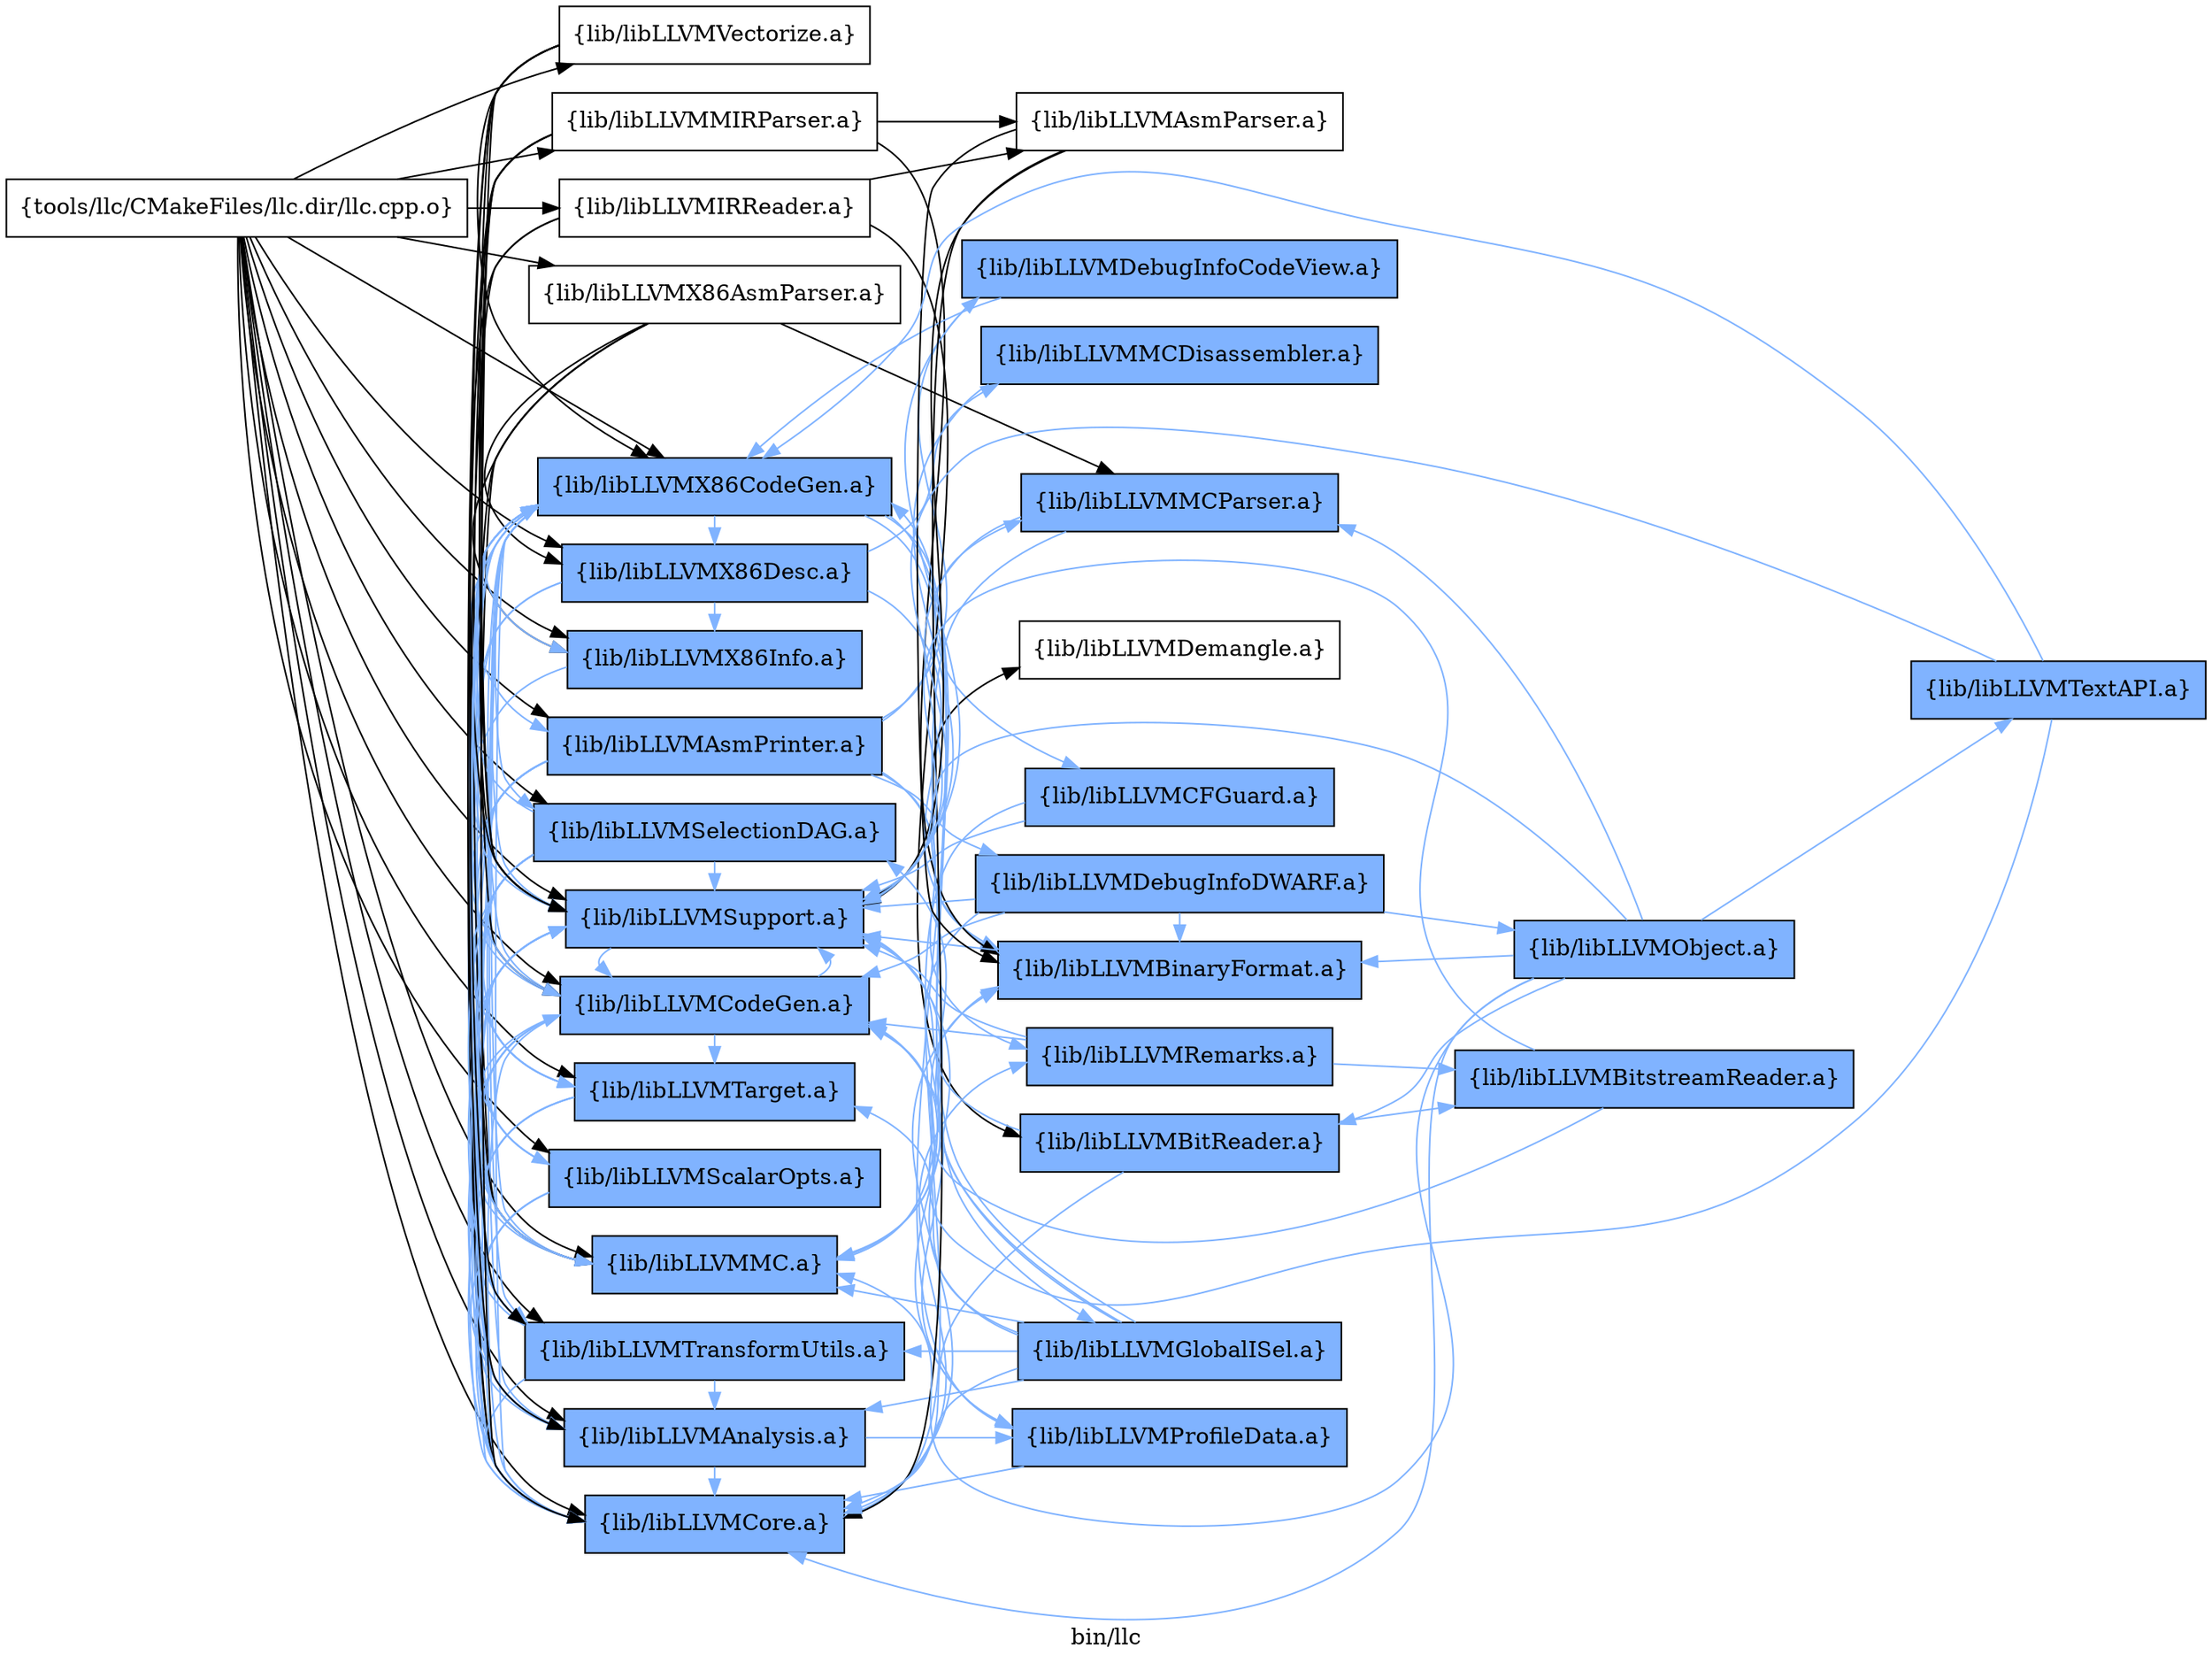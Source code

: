 digraph "bin/llc" {
	label="bin/llc";
	rankdir=LR;
	{ rank=same; Node0x55d3d39dbfd8;  }
	{ rank=same; Node0x55d3d39d1538; Node0x55d3d39d1038; Node0x55d3d39d1df8; Node0x55d3d39d18f8; Node0x55d3d39d27f8; Node0x55d3d39cefb8; Node0x55d3d39ceab8; Node0x55d3d39ce0b8; Node0x55d3d39ce5b8; Node0x55d3d39cfff8; Node0x55d3d39cf148; Node0x55d3d39cbfe8; Node0x55d3d39cc538; Node0x55d3d39bed48; Node0x55d3d39c0f58; Node0x55d3d39c0aa8; Node0x55d3d39c0558;  }
	{ rank=same; Node0x55d3d39d6538; Node0x55d3d39bc958; Node0x55d3d39be758; Node0x55d3d39d5b38; Node0x55d3d39c0288; Node0x55d3d39d3fb8; Node0x55d3d39cf5f8; Node0x55d3d39bd448; Node0x55d3d39d4878; Node0x55d3d39d22f8; Node0x55d3d39d4378; Node0x55d3d39cc1c8;  }
	{ rank=same; Node0x55d3d39d30b8; Node0x55d3d39d5638;  }

	Node0x55d3d39dbfd8 [shape=record,shape=box,group=0,label="{tools/llc/CMakeFiles/llc.dir/llc.cpp.o}"];
	Node0x55d3d39dbfd8 -> Node0x55d3d39d1538;
	Node0x55d3d39dbfd8 -> Node0x55d3d39d1038;
	Node0x55d3d39dbfd8 -> Node0x55d3d39d1df8;
	Node0x55d3d39dbfd8 -> Node0x55d3d39d18f8;
	Node0x55d3d39dbfd8 -> Node0x55d3d39d27f8;
	Node0x55d3d39dbfd8 -> Node0x55d3d39cefb8;
	Node0x55d3d39dbfd8 -> Node0x55d3d39ceab8;
	Node0x55d3d39dbfd8 -> Node0x55d3d39ce0b8;
	Node0x55d3d39dbfd8 -> Node0x55d3d39ce5b8;
	Node0x55d3d39dbfd8 -> Node0x55d3d39cfff8;
	Node0x55d3d39dbfd8 -> Node0x55d3d39cf148;
	Node0x55d3d39dbfd8 -> Node0x55d3d39cbfe8;
	Node0x55d3d39dbfd8 -> Node0x55d3d39cc538;
	Node0x55d3d39dbfd8 -> Node0x55d3d39bed48;
	Node0x55d3d39dbfd8 -> Node0x55d3d39c0f58;
	Node0x55d3d39dbfd8 -> Node0x55d3d39c0aa8;
	Node0x55d3d39dbfd8 -> Node0x55d3d39c0558;
	Node0x55d3d39d1538 [shape=record,shape=box,group=0,label="{lib/libLLVMX86AsmParser.a}"];
	Node0x55d3d39d1538 -> Node0x55d3d39d1df8;
	Node0x55d3d39d1538 -> Node0x55d3d39d18f8;
	Node0x55d3d39d1538 -> Node0x55d3d39cfff8;
	Node0x55d3d39d1538 -> Node0x55d3d39bed48;
	Node0x55d3d39d1538 -> Node0x55d3d39d6538;
	Node0x55d3d39d1038 [shape=record,shape=box,group=1,style=filled,fillcolor="0.600000 0.5 1",label="{lib/libLLVMX86CodeGen.a}"];
	Node0x55d3d39d1038 -> Node0x55d3d39d1df8[color="0.600000 0.5 1"];
	Node0x55d3d39d1038 -> Node0x55d3d39d18f8[color="0.600000 0.5 1"];
	Node0x55d3d39d1038 -> Node0x55d3d39ceab8[color="0.600000 0.5 1"];
	Node0x55d3d39d1038 -> Node0x55d3d39cefb8[color="0.600000 0.5 1"];
	Node0x55d3d39d1038 -> Node0x55d3d39ce0b8[color="0.600000 0.5 1"];
	Node0x55d3d39d1038 -> Node0x55d3d39cfff8[color="0.600000 0.5 1"];
	Node0x55d3d39d1038 -> Node0x55d3d39bed48[color="0.600000 0.5 1"];
	Node0x55d3d39d1038 -> Node0x55d3d39d27f8[color="0.600000 0.5 1"];
	Node0x55d3d39d1038 -> Node0x55d3d39cc538[color="0.600000 0.5 1"];
	Node0x55d3d39d1038 -> Node0x55d3d39c0f58[color="0.600000 0.5 1"];
	Node0x55d3d39d1038 -> Node0x55d3d39bc958[color="0.600000 0.5 1"];
	Node0x55d3d39d1038 -> Node0x55d3d39be758[color="0.600000 0.5 1"];
	Node0x55d3d39d1038 -> Node0x55d3d39d5b38[color="0.600000 0.5 1"];
	Node0x55d3d39d1038 -> Node0x55d3d39c0aa8[color="0.600000 0.5 1"];
	Node0x55d3d39d1df8 [shape=record,shape=box,group=1,style=filled,fillcolor="0.600000 0.5 1",label="{lib/libLLVMX86Desc.a}"];
	Node0x55d3d39d1df8 -> Node0x55d3d39cfff8[color="0.600000 0.5 1"];
	Node0x55d3d39d1df8 -> Node0x55d3d39bed48[color="0.600000 0.5 1"];
	Node0x55d3d39d1df8 -> Node0x55d3d39d18f8[color="0.600000 0.5 1"];
	Node0x55d3d39d1df8 -> Node0x55d3d39c0288[color="0.600000 0.5 1"];
	Node0x55d3d39d1df8 -> Node0x55d3d39d3fb8[color="0.600000 0.5 1"];
	Node0x55d3d39d18f8 [shape=record,shape=box,group=1,style=filled,fillcolor="0.600000 0.5 1",label="{lib/libLLVMX86Info.a}"];
	Node0x55d3d39d18f8 -> Node0x55d3d39bed48[color="0.600000 0.5 1"];
	Node0x55d3d39d27f8 [shape=record,shape=box,group=1,style=filled,fillcolor="0.600000 0.5 1",label="{lib/libLLVMAnalysis.a}"];
	Node0x55d3d39d27f8 -> Node0x55d3d39d1038[color="0.600000 0.5 1"];
	Node0x55d3d39d27f8 -> Node0x55d3d39ce0b8[color="0.600000 0.5 1"];
	Node0x55d3d39d27f8 -> Node0x55d3d39bed48[color="0.600000 0.5 1"];
	Node0x55d3d39d27f8 -> Node0x55d3d39d5b38[color="0.600000 0.5 1"];
	Node0x55d3d39cefb8 [shape=record,shape=box,group=1,style=filled,fillcolor="0.600000 0.5 1",label="{lib/libLLVMCodeGen.a}"];
	Node0x55d3d39cefb8 -> Node0x55d3d39d1038[color="0.600000 0.5 1"];
	Node0x55d3d39cefb8 -> Node0x55d3d39ce0b8[color="0.600000 0.5 1"];
	Node0x55d3d39cefb8 -> Node0x55d3d39bed48[color="0.600000 0.5 1"];
	Node0x55d3d39cefb8 -> Node0x55d3d39cfff8[color="0.600000 0.5 1"];
	Node0x55d3d39cefb8 -> Node0x55d3d39d27f8[color="0.600000 0.5 1"];
	Node0x55d3d39cefb8 -> Node0x55d3d39c0aa8[color="0.600000 0.5 1"];
	Node0x55d3d39cefb8 -> Node0x55d3d39c0f58[color="0.600000 0.5 1"];
	Node0x55d3d39cefb8 -> Node0x55d3d39d5b38[color="0.600000 0.5 1"];
	Node0x55d3d39cefb8 -> Node0x55d3d39cbfe8[color="0.600000 0.5 1"];
	Node0x55d3d39ceab8 [shape=record,shape=box,group=1,style=filled,fillcolor="0.600000 0.5 1",label="{lib/libLLVMAsmPrinter.a}"];
	Node0x55d3d39ceab8 -> Node0x55d3d39d27f8[color="0.600000 0.5 1"];
	Node0x55d3d39ceab8 -> Node0x55d3d39cefb8[color="0.600000 0.5 1"];
	Node0x55d3d39ceab8 -> Node0x55d3d39ce0b8[color="0.600000 0.5 1"];
	Node0x55d3d39ceab8 -> Node0x55d3d39cfff8[color="0.600000 0.5 1"];
	Node0x55d3d39ceab8 -> Node0x55d3d39cf5f8[color="0.600000 0.5 1"];
	Node0x55d3d39ceab8 -> Node0x55d3d39bed48[color="0.600000 0.5 1"];
	Node0x55d3d39ceab8 -> Node0x55d3d39c0f58[color="0.600000 0.5 1"];
	Node0x55d3d39ceab8 -> Node0x55d3d39d3fb8[color="0.600000 0.5 1"];
	Node0x55d3d39ceab8 -> Node0x55d3d39d6538[color="0.600000 0.5 1"];
	Node0x55d3d39ceab8 -> Node0x55d3d39bd448[color="0.600000 0.5 1"];
	Node0x55d3d39ceab8 -> Node0x55d3d39d4878[color="0.600000 0.5 1"];
	Node0x55d3d39ce0b8 [shape=record,shape=box,group=1,style=filled,fillcolor="0.600000 0.5 1",label="{lib/libLLVMCore.a}"];
	Node0x55d3d39ce0b8 -> Node0x55d3d39bed48[color="0.600000 0.5 1"];
	Node0x55d3d39ce0b8 -> Node0x55d3d39cefb8[color="0.600000 0.5 1"];
	Node0x55d3d39ce0b8 -> Node0x55d3d39d3fb8[color="0.600000 0.5 1"];
	Node0x55d3d39ce0b8 -> Node0x55d3d39d1038[color="0.600000 0.5 1"];
	Node0x55d3d39ce0b8 -> Node0x55d3d39cf5f8[color="0.600000 0.5 1"];
	Node0x55d3d39ce5b8 [shape=record,shape=box,group=0,label="{lib/libLLVMIRReader.a}"];
	Node0x55d3d39ce5b8 -> Node0x55d3d39ce0b8;
	Node0x55d3d39ce5b8 -> Node0x55d3d39d22f8;
	Node0x55d3d39ce5b8 -> Node0x55d3d39bed48;
	Node0x55d3d39ce5b8 -> Node0x55d3d39d4378;
	Node0x55d3d39cfff8 [shape=record,shape=box,group=1,style=filled,fillcolor="0.600000 0.5 1",label="{lib/libLLVMMC.a}"];
	Node0x55d3d39cfff8 -> Node0x55d3d39bed48[color="0.600000 0.5 1"];
	Node0x55d3d39cfff8 -> Node0x55d3d39d3fb8[color="0.600000 0.5 1"];
	Node0x55d3d39cfff8 -> Node0x55d3d39d1038[color="0.600000 0.5 1"];
	Node0x55d3d39cf148 [shape=record,shape=box,group=0,label="{lib/libLLVMMIRParser.a}"];
	Node0x55d3d39cf148 -> Node0x55d3d39cefb8;
	Node0x55d3d39cf148 -> Node0x55d3d39ce0b8;
	Node0x55d3d39cf148 -> Node0x55d3d39d22f8;
	Node0x55d3d39cf148 -> Node0x55d3d39bed48;
	Node0x55d3d39cf148 -> Node0x55d3d39cfff8;
	Node0x55d3d39cf148 -> Node0x55d3d39d3fb8;
	Node0x55d3d39cbfe8 [shape=record,shape=box,group=1,style=filled,fillcolor="0.600000 0.5 1",label="{lib/libLLVMScalarOpts.a}"];
	Node0x55d3d39cbfe8 -> Node0x55d3d39d27f8[color="0.600000 0.5 1"];
	Node0x55d3d39cbfe8 -> Node0x55d3d39ce0b8[color="0.600000 0.5 1"];
	Node0x55d3d39cbfe8 -> Node0x55d3d39bed48[color="0.600000 0.5 1"];
	Node0x55d3d39cbfe8 -> Node0x55d3d39c0aa8[color="0.600000 0.5 1"];
	Node0x55d3d39cbfe8 -> Node0x55d3d39d1038[color="0.600000 0.5 1"];
	Node0x55d3d39cc538 [shape=record,shape=box,group=1,style=filled,fillcolor="0.600000 0.5 1",label="{lib/libLLVMSelectionDAG.a}"];
	Node0x55d3d39cc538 -> Node0x55d3d39d27f8[color="0.600000 0.5 1"];
	Node0x55d3d39cc538 -> Node0x55d3d39cefb8[color="0.600000 0.5 1"];
	Node0x55d3d39cc538 -> Node0x55d3d39ce0b8[color="0.600000 0.5 1"];
	Node0x55d3d39cc538 -> Node0x55d3d39bed48[color="0.600000 0.5 1"];
	Node0x55d3d39cc538 -> Node0x55d3d39cfff8[color="0.600000 0.5 1"];
	Node0x55d3d39cc538 -> Node0x55d3d39c0f58[color="0.600000 0.5 1"];
	Node0x55d3d39cc538 -> Node0x55d3d39c0aa8[color="0.600000 0.5 1"];
	Node0x55d3d39cc538 -> Node0x55d3d39d1038[color="0.600000 0.5 1"];
	Node0x55d3d39bed48 [shape=record,shape=box,group=1,style=filled,fillcolor="0.600000 0.5 1",label="{lib/libLLVMSupport.a}"];
	Node0x55d3d39bed48 -> Node0x55d3d39d1038[color="0.600000 0.5 1"];
	Node0x55d3d39bed48 -> Node0x55d3d39cefb8[color="0.600000 0.5 1"];
	Node0x55d3d39bed48 -> Node0x55d3d39cc1c8;
	Node0x55d3d39c0f58 [shape=record,shape=box,group=1,style=filled,fillcolor="0.600000 0.5 1",label="{lib/libLLVMTarget.a}"];
	Node0x55d3d39c0f58 -> Node0x55d3d39ce0b8[color="0.600000 0.5 1"];
	Node0x55d3d39c0f58 -> Node0x55d3d39cfff8[color="0.600000 0.5 1"];
	Node0x55d3d39c0f58 -> Node0x55d3d39bed48[color="0.600000 0.5 1"];
	Node0x55d3d39c0f58 -> Node0x55d3d39d27f8[color="0.600000 0.5 1"];
	Node0x55d3d39c0aa8 [shape=record,shape=box,group=1,style=filled,fillcolor="0.600000 0.5 1",label="{lib/libLLVMTransformUtils.a}"];
	Node0x55d3d39c0aa8 -> Node0x55d3d39d1038[color="0.600000 0.5 1"];
	Node0x55d3d39c0aa8 -> Node0x55d3d39d27f8[color="0.600000 0.5 1"];
	Node0x55d3d39c0aa8 -> Node0x55d3d39ce0b8[color="0.600000 0.5 1"];
	Node0x55d3d39c0aa8 -> Node0x55d3d39bed48[color="0.600000 0.5 1"];
	Node0x55d3d39c0558 [shape=record,shape=box,group=0,label="{lib/libLLVMVectorize.a}"];
	Node0x55d3d39c0558 -> Node0x55d3d39bed48;
	Node0x55d3d39c0558 -> Node0x55d3d39d1038;
	Node0x55d3d39c0558 -> Node0x55d3d39d27f8;
	Node0x55d3d39c0558 -> Node0x55d3d39ce0b8;
	Node0x55d3d39c0558 -> Node0x55d3d39c0aa8;
	Node0x55d3d39d6538 [shape=record,shape=box,group=1,style=filled,fillcolor="0.600000 0.5 1",label="{lib/libLLVMMCParser.a}"];
	Node0x55d3d39d6538 -> Node0x55d3d39cfff8[color="0.600000 0.5 1"];
	Node0x55d3d39d6538 -> Node0x55d3d39bed48[color="0.600000 0.5 1"];
	Node0x55d3d39bc958 [shape=record,shape=box,group=1,style=filled,fillcolor="0.600000 0.5 1",label="{lib/libLLVMGlobalISel.a}"];
	Node0x55d3d39bc958 -> Node0x55d3d39cefb8[color="0.600000 0.5 1"];
	Node0x55d3d39bc958 -> Node0x55d3d39ce0b8[color="0.600000 0.5 1"];
	Node0x55d3d39bc958 -> Node0x55d3d39bed48[color="0.600000 0.5 1"];
	Node0x55d3d39bc958 -> Node0x55d3d39d27f8[color="0.600000 0.5 1"];
	Node0x55d3d39bc958 -> Node0x55d3d39cfff8[color="0.600000 0.5 1"];
	Node0x55d3d39bc958 -> Node0x55d3d39cc538[color="0.600000 0.5 1"];
	Node0x55d3d39bc958 -> Node0x55d3d39c0f58[color="0.600000 0.5 1"];
	Node0x55d3d39bc958 -> Node0x55d3d39c0aa8[color="0.600000 0.5 1"];
	Node0x55d3d39bc958 -> Node0x55d3d39d1038[color="0.600000 0.5 1"];
	Node0x55d3d39be758 [shape=record,shape=box,group=1,style=filled,fillcolor="0.600000 0.5 1",label="{lib/libLLVMCFGuard.a}"];
	Node0x55d3d39be758 -> Node0x55d3d39ce0b8[color="0.600000 0.5 1"];
	Node0x55d3d39be758 -> Node0x55d3d39bed48[color="0.600000 0.5 1"];
	Node0x55d3d39d5b38 [shape=record,shape=box,group=1,style=filled,fillcolor="0.600000 0.5 1",label="{lib/libLLVMProfileData.a}"];
	Node0x55d3d39d5b38 -> Node0x55d3d39ce0b8[color="0.600000 0.5 1"];
	Node0x55d3d39d5b38 -> Node0x55d3d39bed48[color="0.600000 0.5 1"];
	Node0x55d3d39c0288 [shape=record,shape=box,group=1,style=filled,fillcolor="0.600000 0.5 1",label="{lib/libLLVMMCDisassembler.a}"];
	Node0x55d3d39c0288 -> Node0x55d3d39bed48[color="0.600000 0.5 1"];
	Node0x55d3d39d3fb8 [shape=record,shape=box,group=1,style=filled,fillcolor="0.600000 0.5 1",label="{lib/libLLVMBinaryFormat.a}"];
	Node0x55d3d39d3fb8 -> Node0x55d3d39bed48[color="0.600000 0.5 1"];
	Node0x55d3d39cf5f8 [shape=record,shape=box,group=1,style=filled,fillcolor="0.600000 0.5 1",label="{lib/libLLVMRemarks.a}"];
	Node0x55d3d39cf5f8 -> Node0x55d3d39bed48[color="0.600000 0.5 1"];
	Node0x55d3d39cf5f8 -> Node0x55d3d39cefb8[color="0.600000 0.5 1"];
	Node0x55d3d39cf5f8 -> Node0x55d3d39d30b8[color="0.600000 0.5 1"];
	Node0x55d3d39bd448 [shape=record,shape=box,group=1,style=filled,fillcolor="0.600000 0.5 1",label="{lib/libLLVMDebugInfoDWARF.a}"];
	Node0x55d3d39bd448 -> Node0x55d3d39cfff8[color="0.600000 0.5 1"];
	Node0x55d3d39bd448 -> Node0x55d3d39bed48[color="0.600000 0.5 1"];
	Node0x55d3d39bd448 -> Node0x55d3d39d3fb8[color="0.600000 0.5 1"];
	Node0x55d3d39bd448 -> Node0x55d3d39cefb8[color="0.600000 0.5 1"];
	Node0x55d3d39bd448 -> Node0x55d3d39d5638[color="0.600000 0.5 1"];
	Node0x55d3d39d4878 [shape=record,shape=box,group=1,style=filled,fillcolor="0.600000 0.5 1",label="{lib/libLLVMDebugInfoCodeView.a}"];
	Node0x55d3d39d4878 -> Node0x55d3d39bed48[color="0.600000 0.5 1"];
	Node0x55d3d39d4878 -> Node0x55d3d39d1038[color="0.600000 0.5 1"];
	Node0x55d3d39d22f8 [shape=record,shape=box,group=0,label="{lib/libLLVMAsmParser.a}"];
	Node0x55d3d39d22f8 -> Node0x55d3d39ce0b8;
	Node0x55d3d39d22f8 -> Node0x55d3d39bed48;
	Node0x55d3d39d22f8 -> Node0x55d3d39d3fb8;
	Node0x55d3d39d4378 [shape=record,shape=box,group=1,style=filled,fillcolor="0.600000 0.5 1",label="{lib/libLLVMBitReader.a}"];
	Node0x55d3d39d4378 -> Node0x55d3d39ce0b8[color="0.600000 0.5 1"];
	Node0x55d3d39d4378 -> Node0x55d3d39bed48[color="0.600000 0.5 1"];
	Node0x55d3d39d4378 -> Node0x55d3d39d30b8[color="0.600000 0.5 1"];
	Node0x55d3d39d30b8 [shape=record,shape=box,group=1,style=filled,fillcolor="0.600000 0.5 1",label="{lib/libLLVMBitstreamReader.a}"];
	Node0x55d3d39d30b8 -> Node0x55d3d39cefb8[color="0.600000 0.5 1"];
	Node0x55d3d39d30b8 -> Node0x55d3d39bed48[color="0.600000 0.5 1"];
	Node0x55d3d39d5638 [shape=record,shape=box,group=1,style=filled,fillcolor="0.600000 0.5 1",label="{lib/libLLVMObject.a}"];
	Node0x55d3d39d5638 -> Node0x55d3d39bed48[color="0.600000 0.5 1"];
	Node0x55d3d39d5638 -> Node0x55d3d39d3fb8[color="0.600000 0.5 1"];
	Node0x55d3d39d5638 -> Node0x55d3d39cfff8[color="0.600000 0.5 1"];
	Node0x55d3d39d5638 -> Node0x55d3d39ce0b8[color="0.600000 0.5 1"];
	Node0x55d3d39d5638 -> Node0x55d3d39d4378[color="0.600000 0.5 1"];
	Node0x55d3d39d5638 -> Node0x55d3d39d6538[color="0.600000 0.5 1"];
	Node0x55d3d39d5638 -> Node0x55d3d39d5278[color="0.600000 0.5 1"];
	Node0x55d3d39cc1c8 [shape=record,shape=box,group=0,label="{lib/libLLVMDemangle.a}"];
	Node0x55d3d39d5278 [shape=record,shape=box,group=1,style=filled,fillcolor="0.600000 0.5 1",label="{lib/libLLVMTextAPI.a}"];
	Node0x55d3d39d5278 -> Node0x55d3d39bed48[color="0.600000 0.5 1"];
	Node0x55d3d39d5278 -> Node0x55d3d39cefb8[color="0.600000 0.5 1"];
	Node0x55d3d39d5278 -> Node0x55d3d39d1038[color="0.600000 0.5 1"];
}
